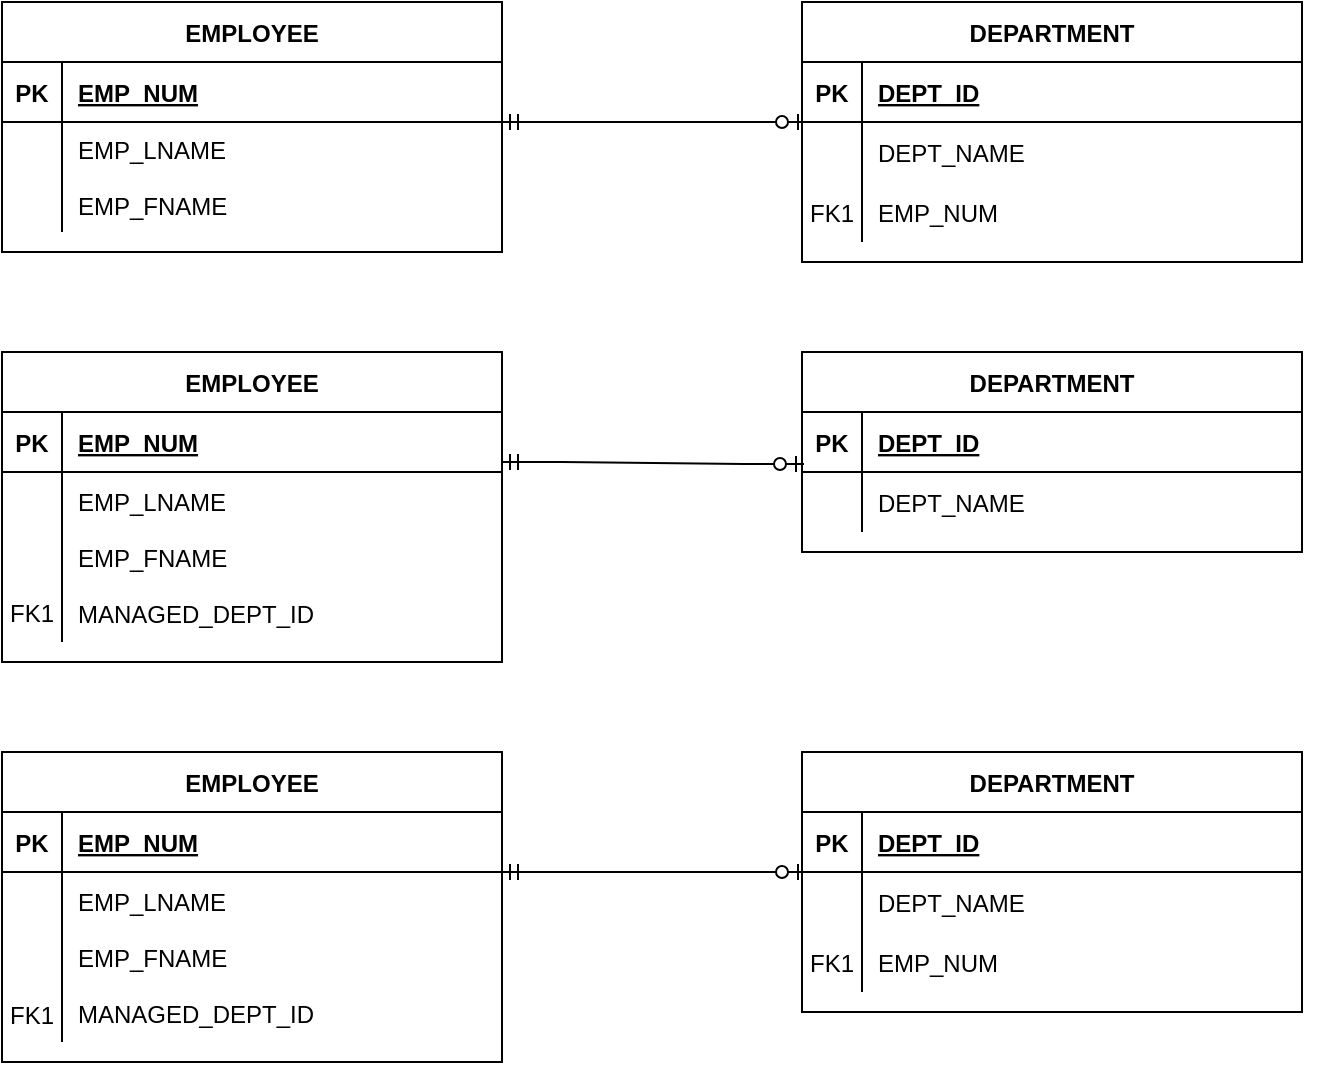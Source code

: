 <mxfile version="26.0.9">
  <diagram id="R2lEEEUBdFMjLlhIrx00" name="Page-1">
    <mxGraphModel dx="1114" dy="727" grid="1" gridSize="10" guides="1" tooltips="1" connect="1" arrows="1" fold="1" page="1" pageScale="1" pageWidth="850" pageHeight="1100" math="0" shadow="0" extFonts="Permanent Marker^https://fonts.googleapis.com/css?family=Permanent+Marker">
      <root>
        <mxCell id="0" />
        <mxCell id="1" parent="0" />
        <mxCell id="kVMNl3yVygqnErWQ4cMG-47" value="" style="group" parent="1" vertex="1" connectable="0">
          <mxGeometry x="120" y="310" width="660" height="155" as="geometry" />
        </mxCell>
        <mxCell id="kVMNl3yVygqnErWQ4cMG-25" value="DEPARTMENT" style="shape=table;startSize=30;container=1;collapsible=1;childLayout=tableLayout;fixedRows=1;rowLines=0;fontStyle=1;align=center;resizeLast=1;" parent="kVMNl3yVygqnErWQ4cMG-47" vertex="1">
          <mxGeometry x="400" width="250" height="100" as="geometry" />
        </mxCell>
        <mxCell id="kVMNl3yVygqnErWQ4cMG-26" value="" style="shape=partialRectangle;collapsible=0;dropTarget=0;pointerEvents=0;fillColor=none;points=[[0,0.5],[1,0.5]];portConstraint=eastwest;top=0;left=0;right=0;bottom=1;" parent="kVMNl3yVygqnErWQ4cMG-25" vertex="1">
          <mxGeometry y="30" width="250" height="30" as="geometry" />
        </mxCell>
        <mxCell id="kVMNl3yVygqnErWQ4cMG-27" value="PK" style="shape=partialRectangle;overflow=hidden;connectable=0;fillColor=none;top=0;left=0;bottom=0;right=0;fontStyle=1;" parent="kVMNl3yVygqnErWQ4cMG-26" vertex="1">
          <mxGeometry width="30" height="30" as="geometry">
            <mxRectangle width="30" height="30" as="alternateBounds" />
          </mxGeometry>
        </mxCell>
        <mxCell id="kVMNl3yVygqnErWQ4cMG-28" value="DEPT_ID" style="shape=partialRectangle;overflow=hidden;connectable=0;fillColor=none;top=0;left=0;bottom=0;right=0;align=left;spacingLeft=6;fontStyle=5;" parent="kVMNl3yVygqnErWQ4cMG-26" vertex="1">
          <mxGeometry x="30" width="220" height="30" as="geometry">
            <mxRectangle width="220" height="30" as="alternateBounds" />
          </mxGeometry>
        </mxCell>
        <mxCell id="kVMNl3yVygqnErWQ4cMG-29" value="" style="shape=partialRectangle;collapsible=0;dropTarget=0;pointerEvents=0;fillColor=none;points=[[0,0.5],[1,0.5]];portConstraint=eastwest;top=0;left=0;right=0;bottom=0;" parent="kVMNl3yVygqnErWQ4cMG-25" vertex="1">
          <mxGeometry y="60" width="250" height="30" as="geometry" />
        </mxCell>
        <mxCell id="kVMNl3yVygqnErWQ4cMG-30" value="" style="shape=partialRectangle;overflow=hidden;connectable=0;fillColor=none;top=0;left=0;bottom=0;right=0;" parent="kVMNl3yVygqnErWQ4cMG-29" vertex="1">
          <mxGeometry width="30" height="30" as="geometry">
            <mxRectangle width="30" height="30" as="alternateBounds" />
          </mxGeometry>
        </mxCell>
        <mxCell id="kVMNl3yVygqnErWQ4cMG-31" value="DEPT_NAME" style="shape=partialRectangle;overflow=hidden;connectable=0;fillColor=none;top=0;left=0;bottom=0;right=0;align=left;spacingLeft=6;" parent="kVMNl3yVygqnErWQ4cMG-29" vertex="1">
          <mxGeometry x="30" width="220" height="30" as="geometry">
            <mxRectangle width="220" height="30" as="alternateBounds" />
          </mxGeometry>
        </mxCell>
        <mxCell id="kVMNl3yVygqnErWQ4cMG-35" value="EMPLOYEE" style="shape=table;startSize=30;container=1;collapsible=1;childLayout=tableLayout;fixedRows=1;rowLines=0;fontStyle=1;align=center;resizeLast=1;" parent="kVMNl3yVygqnErWQ4cMG-47" vertex="1">
          <mxGeometry width="250" height="155" as="geometry" />
        </mxCell>
        <mxCell id="kVMNl3yVygqnErWQ4cMG-36" value="" style="shape=partialRectangle;collapsible=0;dropTarget=0;pointerEvents=0;fillColor=none;points=[[0,0.5],[1,0.5]];portConstraint=eastwest;top=0;left=0;right=0;bottom=1;" parent="kVMNl3yVygqnErWQ4cMG-35" vertex="1">
          <mxGeometry y="30" width="250" height="30" as="geometry" />
        </mxCell>
        <mxCell id="kVMNl3yVygqnErWQ4cMG-37" value="PK" style="shape=partialRectangle;overflow=hidden;connectable=0;fillColor=none;top=0;left=0;bottom=0;right=0;fontStyle=1;" parent="kVMNl3yVygqnErWQ4cMG-36" vertex="1">
          <mxGeometry width="30" height="30" as="geometry">
            <mxRectangle width="30" height="30" as="alternateBounds" />
          </mxGeometry>
        </mxCell>
        <mxCell id="kVMNl3yVygqnErWQ4cMG-38" value="EMP_NUM" style="shape=partialRectangle;overflow=hidden;connectable=0;fillColor=none;top=0;left=0;bottom=0;right=0;align=left;spacingLeft=6;fontStyle=5;" parent="kVMNl3yVygqnErWQ4cMG-36" vertex="1">
          <mxGeometry x="30" width="220" height="30" as="geometry">
            <mxRectangle width="220" height="30" as="alternateBounds" />
          </mxGeometry>
        </mxCell>
        <mxCell id="kVMNl3yVygqnErWQ4cMG-39" value="" style="shape=partialRectangle;collapsible=0;dropTarget=0;pointerEvents=0;fillColor=none;points=[[0,0.5],[1,0.5]];portConstraint=eastwest;top=0;left=0;right=0;bottom=0;" parent="kVMNl3yVygqnErWQ4cMG-35" vertex="1">
          <mxGeometry y="60" width="250" height="85" as="geometry" />
        </mxCell>
        <mxCell id="kVMNl3yVygqnErWQ4cMG-40" value="" style="shape=partialRectangle;overflow=hidden;connectable=0;fillColor=none;top=0;left=0;bottom=0;right=0;" parent="kVMNl3yVygqnErWQ4cMG-39" vertex="1">
          <mxGeometry width="30" height="85" as="geometry">
            <mxRectangle width="30" height="85" as="alternateBounds" />
          </mxGeometry>
        </mxCell>
        <mxCell id="kVMNl3yVygqnErWQ4cMG-41" value="EMP_LNAME&#xa;&#xa;EMP_FNAME&#xa;&#xa;MANAGED_DEPT_ID" style="shape=partialRectangle;overflow=hidden;connectable=0;fillColor=none;top=0;left=0;bottom=0;right=0;align=left;spacingLeft=6;" parent="kVMNl3yVygqnErWQ4cMG-39" vertex="1">
          <mxGeometry x="30" width="220" height="85" as="geometry">
            <mxRectangle width="220" height="85" as="alternateBounds" />
          </mxGeometry>
        </mxCell>
        <mxCell id="kVMNl3yVygqnErWQ4cMG-43" value="FK1" style="shape=partialRectangle;overflow=hidden;connectable=0;fillColor=none;top=0;left=0;bottom=0;right=0;" parent="kVMNl3yVygqnErWQ4cMG-47" vertex="1">
          <mxGeometry y="115" width="30" height="30" as="geometry">
            <mxRectangle width="30" height="30" as="alternateBounds" />
          </mxGeometry>
        </mxCell>
        <mxCell id="kVMNl3yVygqnErWQ4cMG-46" value="" style="edgeStyle=entityRelationEdgeStyle;fontSize=12;html=1;endArrow=ERzeroToOne;startArrow=ERmandOne;rounded=0;entryX=0.004;entryY=0.867;entryDx=0;entryDy=0;entryPerimeter=0;" parent="kVMNl3yVygqnErWQ4cMG-47" target="kVMNl3yVygqnErWQ4cMG-26" edge="1">
          <mxGeometry width="100" height="100" relative="1" as="geometry">
            <mxPoint x="250" y="55" as="sourcePoint" />
            <mxPoint x="402" y="55" as="targetPoint" />
            <Array as="points">
              <mxPoint x="250" y="37.49" />
            </Array>
          </mxGeometry>
        </mxCell>
        <mxCell id="kVMNl3yVygqnErWQ4cMG-48" value="" style="group" parent="1" vertex="1" connectable="0">
          <mxGeometry x="120" y="510" width="650" height="155" as="geometry" />
        </mxCell>
        <mxCell id="kVMNl3yVygqnErWQ4cMG-6" value="DEPARTMENT" style="shape=table;startSize=30;container=1;collapsible=1;childLayout=tableLayout;fixedRows=1;rowLines=0;fontStyle=1;align=center;resizeLast=1;" parent="kVMNl3yVygqnErWQ4cMG-48" vertex="1">
          <mxGeometry x="400" width="250" height="130" as="geometry" />
        </mxCell>
        <mxCell id="kVMNl3yVygqnErWQ4cMG-7" value="" style="shape=partialRectangle;collapsible=0;dropTarget=0;pointerEvents=0;fillColor=none;points=[[0,0.5],[1,0.5]];portConstraint=eastwest;top=0;left=0;right=0;bottom=1;" parent="kVMNl3yVygqnErWQ4cMG-6" vertex="1">
          <mxGeometry y="30" width="250" height="30" as="geometry" />
        </mxCell>
        <mxCell id="kVMNl3yVygqnErWQ4cMG-8" value="PK" style="shape=partialRectangle;overflow=hidden;connectable=0;fillColor=none;top=0;left=0;bottom=0;right=0;fontStyle=1;" parent="kVMNl3yVygqnErWQ4cMG-7" vertex="1">
          <mxGeometry width="30" height="30" as="geometry">
            <mxRectangle width="30" height="30" as="alternateBounds" />
          </mxGeometry>
        </mxCell>
        <mxCell id="kVMNl3yVygqnErWQ4cMG-9" value="DEPT_ID" style="shape=partialRectangle;overflow=hidden;connectable=0;fillColor=none;top=0;left=0;bottom=0;right=0;align=left;spacingLeft=6;fontStyle=5;" parent="kVMNl3yVygqnErWQ4cMG-7" vertex="1">
          <mxGeometry x="30" width="220" height="30" as="geometry">
            <mxRectangle width="220" height="30" as="alternateBounds" />
          </mxGeometry>
        </mxCell>
        <mxCell id="kVMNl3yVygqnErWQ4cMG-10" value="" style="shape=partialRectangle;collapsible=0;dropTarget=0;pointerEvents=0;fillColor=none;points=[[0,0.5],[1,0.5]];portConstraint=eastwest;top=0;left=0;right=0;bottom=0;" parent="kVMNl3yVygqnErWQ4cMG-6" vertex="1">
          <mxGeometry y="60" width="250" height="30" as="geometry" />
        </mxCell>
        <mxCell id="kVMNl3yVygqnErWQ4cMG-11" value="" style="shape=partialRectangle;overflow=hidden;connectable=0;fillColor=none;top=0;left=0;bottom=0;right=0;" parent="kVMNl3yVygqnErWQ4cMG-10" vertex="1">
          <mxGeometry width="30" height="30" as="geometry">
            <mxRectangle width="30" height="30" as="alternateBounds" />
          </mxGeometry>
        </mxCell>
        <mxCell id="kVMNl3yVygqnErWQ4cMG-12" value="DEPT_NAME" style="shape=partialRectangle;overflow=hidden;connectable=0;fillColor=none;top=0;left=0;bottom=0;right=0;align=left;spacingLeft=6;" parent="kVMNl3yVygqnErWQ4cMG-10" vertex="1">
          <mxGeometry x="30" width="220" height="30" as="geometry">
            <mxRectangle width="220" height="30" as="alternateBounds" />
          </mxGeometry>
        </mxCell>
        <mxCell id="kVMNl3yVygqnErWQ4cMG-13" value="" style="shape=partialRectangle;collapsible=0;dropTarget=0;pointerEvents=0;fillColor=none;points=[[0,0.5],[1,0.5]];portConstraint=eastwest;top=0;left=0;right=0;bottom=0;" parent="kVMNl3yVygqnErWQ4cMG-6" vertex="1">
          <mxGeometry y="90" width="250" height="30" as="geometry" />
        </mxCell>
        <mxCell id="kVMNl3yVygqnErWQ4cMG-14" value="FK1" style="shape=partialRectangle;overflow=hidden;connectable=0;fillColor=none;top=0;left=0;bottom=0;right=0;" parent="kVMNl3yVygqnErWQ4cMG-13" vertex="1">
          <mxGeometry width="30" height="30" as="geometry">
            <mxRectangle width="30" height="30" as="alternateBounds" />
          </mxGeometry>
        </mxCell>
        <mxCell id="kVMNl3yVygqnErWQ4cMG-15" value="EMP_NUM" style="shape=partialRectangle;overflow=hidden;connectable=0;fillColor=none;top=0;left=0;bottom=0;right=0;align=left;spacingLeft=6;" parent="kVMNl3yVygqnErWQ4cMG-13" vertex="1">
          <mxGeometry x="30" width="220" height="30" as="geometry">
            <mxRectangle width="220" height="30" as="alternateBounds" />
          </mxGeometry>
        </mxCell>
        <mxCell id="kVMNl3yVygqnErWQ4cMG-16" value="EMPLOYEE" style="shape=table;startSize=30;container=1;collapsible=1;childLayout=tableLayout;fixedRows=1;rowLines=0;fontStyle=1;align=center;resizeLast=1;" parent="kVMNl3yVygqnErWQ4cMG-48" vertex="1">
          <mxGeometry width="250" height="155" as="geometry" />
        </mxCell>
        <mxCell id="kVMNl3yVygqnErWQ4cMG-17" value="" style="shape=partialRectangle;collapsible=0;dropTarget=0;pointerEvents=0;fillColor=none;points=[[0,0.5],[1,0.5]];portConstraint=eastwest;top=0;left=0;right=0;bottom=1;" parent="kVMNl3yVygqnErWQ4cMG-16" vertex="1">
          <mxGeometry y="30" width="250" height="30" as="geometry" />
        </mxCell>
        <mxCell id="kVMNl3yVygqnErWQ4cMG-18" value="PK" style="shape=partialRectangle;overflow=hidden;connectable=0;fillColor=none;top=0;left=0;bottom=0;right=0;fontStyle=1;" parent="kVMNl3yVygqnErWQ4cMG-17" vertex="1">
          <mxGeometry width="30" height="30" as="geometry">
            <mxRectangle width="30" height="30" as="alternateBounds" />
          </mxGeometry>
        </mxCell>
        <mxCell id="kVMNl3yVygqnErWQ4cMG-19" value="EMP_NUM" style="shape=partialRectangle;overflow=hidden;connectable=0;fillColor=none;top=0;left=0;bottom=0;right=0;align=left;spacingLeft=6;fontStyle=5;" parent="kVMNl3yVygqnErWQ4cMG-17" vertex="1">
          <mxGeometry x="30" width="220" height="30" as="geometry">
            <mxRectangle width="220" height="30" as="alternateBounds" />
          </mxGeometry>
        </mxCell>
        <mxCell id="kVMNl3yVygqnErWQ4cMG-20" value="" style="shape=partialRectangle;collapsible=0;dropTarget=0;pointerEvents=0;fillColor=none;points=[[0,0.5],[1,0.5]];portConstraint=eastwest;top=0;left=0;right=0;bottom=0;" parent="kVMNl3yVygqnErWQ4cMG-16" vertex="1">
          <mxGeometry y="60" width="250" height="85" as="geometry" />
        </mxCell>
        <mxCell id="kVMNl3yVygqnErWQ4cMG-21" value="" style="shape=partialRectangle;overflow=hidden;connectable=0;fillColor=none;top=0;left=0;bottom=0;right=0;" parent="kVMNl3yVygqnErWQ4cMG-20" vertex="1">
          <mxGeometry width="30" height="85" as="geometry">
            <mxRectangle width="30" height="85" as="alternateBounds" />
          </mxGeometry>
        </mxCell>
        <mxCell id="kVMNl3yVygqnErWQ4cMG-22" value="EMP_LNAME&#xa;&#xa;EMP_FNAME&#xa;&#xa;MANAGED_DEPT_ID" style="shape=partialRectangle;overflow=hidden;connectable=0;fillColor=none;top=0;left=0;bottom=0;right=0;align=left;spacingLeft=6;" parent="kVMNl3yVygqnErWQ4cMG-20" vertex="1">
          <mxGeometry x="30" width="220" height="85" as="geometry">
            <mxRectangle width="220" height="85" as="alternateBounds" />
          </mxGeometry>
        </mxCell>
        <mxCell id="kVMNl3yVygqnErWQ4cMG-23" value="" style="edgeStyle=entityRelationEdgeStyle;fontSize=12;html=1;endArrow=ERzeroToOne;startArrow=ERmandOne;rounded=0;exitX=1;exitY=0;exitDx=0;exitDy=0;entryX=0.008;entryY=1;entryDx=0;entryDy=0;entryPerimeter=0;exitPerimeter=0;" parent="kVMNl3yVygqnErWQ4cMG-48" source="kVMNl3yVygqnErWQ4cMG-20" target="kVMNl3yVygqnErWQ4cMG-7" edge="1">
          <mxGeometry width="100" height="100" relative="1" as="geometry">
            <mxPoint x="250" y="52.49" as="sourcePoint" />
            <mxPoint x="399" y="47.51" as="targetPoint" />
            <Array as="points">
              <mxPoint x="250" y="42.49" />
            </Array>
          </mxGeometry>
        </mxCell>
        <mxCell id="kVMNl3yVygqnErWQ4cMG-24" value="FK1" style="shape=partialRectangle;overflow=hidden;connectable=0;fillColor=none;top=0;left=0;bottom=0;right=0;" parent="kVMNl3yVygqnErWQ4cMG-48" vertex="1">
          <mxGeometry y="116" width="30" height="30" as="geometry">
            <mxRectangle width="30" height="30" as="alternateBounds" />
          </mxGeometry>
        </mxCell>
        <mxCell id="kVMNl3yVygqnErWQ4cMG-49" value="" style="group" parent="1" vertex="1" connectable="0">
          <mxGeometry x="120" y="135" width="650" height="130" as="geometry" />
        </mxCell>
        <mxCell id="C-vyLk0tnHw3VtMMgP7b-2" value="DEPARTMENT" style="shape=table;startSize=30;container=1;collapsible=1;childLayout=tableLayout;fixedRows=1;rowLines=0;fontStyle=1;align=center;resizeLast=1;" parent="kVMNl3yVygqnErWQ4cMG-49" vertex="1">
          <mxGeometry x="400" width="250" height="130" as="geometry" />
        </mxCell>
        <mxCell id="C-vyLk0tnHw3VtMMgP7b-3" value="" style="shape=partialRectangle;collapsible=0;dropTarget=0;pointerEvents=0;fillColor=none;points=[[0,0.5],[1,0.5]];portConstraint=eastwest;top=0;left=0;right=0;bottom=1;" parent="C-vyLk0tnHw3VtMMgP7b-2" vertex="1">
          <mxGeometry y="30" width="250" height="30" as="geometry" />
        </mxCell>
        <mxCell id="C-vyLk0tnHw3VtMMgP7b-4" value="PK" style="shape=partialRectangle;overflow=hidden;connectable=0;fillColor=none;top=0;left=0;bottom=0;right=0;fontStyle=1;" parent="C-vyLk0tnHw3VtMMgP7b-3" vertex="1">
          <mxGeometry width="30" height="30" as="geometry">
            <mxRectangle width="30" height="30" as="alternateBounds" />
          </mxGeometry>
        </mxCell>
        <mxCell id="C-vyLk0tnHw3VtMMgP7b-5" value="DEPT_ID" style="shape=partialRectangle;overflow=hidden;connectable=0;fillColor=none;top=0;left=0;bottom=0;right=0;align=left;spacingLeft=6;fontStyle=5;" parent="C-vyLk0tnHw3VtMMgP7b-3" vertex="1">
          <mxGeometry x="30" width="220" height="30" as="geometry">
            <mxRectangle width="220" height="30" as="alternateBounds" />
          </mxGeometry>
        </mxCell>
        <mxCell id="C-vyLk0tnHw3VtMMgP7b-6" value="" style="shape=partialRectangle;collapsible=0;dropTarget=0;pointerEvents=0;fillColor=none;points=[[0,0.5],[1,0.5]];portConstraint=eastwest;top=0;left=0;right=0;bottom=0;" parent="C-vyLk0tnHw3VtMMgP7b-2" vertex="1">
          <mxGeometry y="60" width="250" height="30" as="geometry" />
        </mxCell>
        <mxCell id="C-vyLk0tnHw3VtMMgP7b-7" value="" style="shape=partialRectangle;overflow=hidden;connectable=0;fillColor=none;top=0;left=0;bottom=0;right=0;" parent="C-vyLk0tnHw3VtMMgP7b-6" vertex="1">
          <mxGeometry width="30" height="30" as="geometry">
            <mxRectangle width="30" height="30" as="alternateBounds" />
          </mxGeometry>
        </mxCell>
        <mxCell id="C-vyLk0tnHw3VtMMgP7b-8" value="DEPT_NAME" style="shape=partialRectangle;overflow=hidden;connectable=0;fillColor=none;top=0;left=0;bottom=0;right=0;align=left;spacingLeft=6;" parent="C-vyLk0tnHw3VtMMgP7b-6" vertex="1">
          <mxGeometry x="30" width="220" height="30" as="geometry">
            <mxRectangle width="220" height="30" as="alternateBounds" />
          </mxGeometry>
        </mxCell>
        <mxCell id="C-vyLk0tnHw3VtMMgP7b-9" value="" style="shape=partialRectangle;collapsible=0;dropTarget=0;pointerEvents=0;fillColor=none;points=[[0,0.5],[1,0.5]];portConstraint=eastwest;top=0;left=0;right=0;bottom=0;" parent="C-vyLk0tnHw3VtMMgP7b-2" vertex="1">
          <mxGeometry y="90" width="250" height="30" as="geometry" />
        </mxCell>
        <mxCell id="C-vyLk0tnHw3VtMMgP7b-10" value="FK1" style="shape=partialRectangle;overflow=hidden;connectable=0;fillColor=none;top=0;left=0;bottom=0;right=0;" parent="C-vyLk0tnHw3VtMMgP7b-9" vertex="1">
          <mxGeometry width="30" height="30" as="geometry">
            <mxRectangle width="30" height="30" as="alternateBounds" />
          </mxGeometry>
        </mxCell>
        <mxCell id="C-vyLk0tnHw3VtMMgP7b-11" value="EMP_NUM" style="shape=partialRectangle;overflow=hidden;connectable=0;fillColor=none;top=0;left=0;bottom=0;right=0;align=left;spacingLeft=6;" parent="C-vyLk0tnHw3VtMMgP7b-9" vertex="1">
          <mxGeometry x="30" width="220" height="30" as="geometry">
            <mxRectangle width="220" height="30" as="alternateBounds" />
          </mxGeometry>
        </mxCell>
        <mxCell id="C-vyLk0tnHw3VtMMgP7b-23" value="EMPLOYEE" style="shape=table;startSize=30;container=1;collapsible=1;childLayout=tableLayout;fixedRows=1;rowLines=0;fontStyle=1;align=center;resizeLast=1;" parent="kVMNl3yVygqnErWQ4cMG-49" vertex="1">
          <mxGeometry width="250" height="125" as="geometry">
            <mxRectangle x="120" y="135" width="110" height="30" as="alternateBounds" />
          </mxGeometry>
        </mxCell>
        <mxCell id="C-vyLk0tnHw3VtMMgP7b-24" value="" style="shape=partialRectangle;collapsible=0;dropTarget=0;pointerEvents=0;fillColor=none;points=[[0,0.5],[1,0.5]];portConstraint=eastwest;top=0;left=0;right=0;bottom=1;" parent="C-vyLk0tnHw3VtMMgP7b-23" vertex="1">
          <mxGeometry y="30" width="250" height="30" as="geometry" />
        </mxCell>
        <mxCell id="C-vyLk0tnHw3VtMMgP7b-25" value="PK" style="shape=partialRectangle;overflow=hidden;connectable=0;fillColor=none;top=0;left=0;bottom=0;right=0;fontStyle=1;" parent="C-vyLk0tnHw3VtMMgP7b-24" vertex="1">
          <mxGeometry width="30" height="30" as="geometry">
            <mxRectangle width="30" height="30" as="alternateBounds" />
          </mxGeometry>
        </mxCell>
        <mxCell id="C-vyLk0tnHw3VtMMgP7b-26" value="EMP_NUM" style="shape=partialRectangle;overflow=hidden;connectable=0;fillColor=none;top=0;left=0;bottom=0;right=0;align=left;spacingLeft=6;fontStyle=5;" parent="C-vyLk0tnHw3VtMMgP7b-24" vertex="1">
          <mxGeometry x="30" width="220" height="30" as="geometry">
            <mxRectangle width="220" height="30" as="alternateBounds" />
          </mxGeometry>
        </mxCell>
        <mxCell id="C-vyLk0tnHw3VtMMgP7b-27" value="" style="shape=partialRectangle;collapsible=0;dropTarget=0;pointerEvents=0;fillColor=none;points=[[0,0.5],[1,0.5]];portConstraint=eastwest;top=0;left=0;right=0;bottom=0;" parent="C-vyLk0tnHw3VtMMgP7b-23" vertex="1">
          <mxGeometry y="60" width="250" height="55" as="geometry" />
        </mxCell>
        <mxCell id="C-vyLk0tnHw3VtMMgP7b-28" value="" style="shape=partialRectangle;overflow=hidden;connectable=0;fillColor=none;top=0;left=0;bottom=0;right=0;" parent="C-vyLk0tnHw3VtMMgP7b-27" vertex="1">
          <mxGeometry width="30" height="55" as="geometry">
            <mxRectangle width="30" height="55" as="alternateBounds" />
          </mxGeometry>
        </mxCell>
        <mxCell id="C-vyLk0tnHw3VtMMgP7b-29" value="EMP_LNAME&#xa;&#xa;EMP_FNAME" style="shape=partialRectangle;overflow=hidden;connectable=0;fillColor=none;top=0;left=0;bottom=0;right=0;align=left;spacingLeft=6;" parent="C-vyLk0tnHw3VtMMgP7b-27" vertex="1">
          <mxGeometry x="30" width="220" height="55" as="geometry">
            <mxRectangle width="220" height="55" as="alternateBounds" />
          </mxGeometry>
        </mxCell>
        <mxCell id="kVMNl3yVygqnErWQ4cMG-5" value="" style="edgeStyle=entityRelationEdgeStyle;fontSize=12;html=1;endArrow=ERzeroToOne;startArrow=ERmandOne;rounded=0;exitX=1;exitY=0;exitDx=0;exitDy=0;entryX=0.008;entryY=1;entryDx=0;entryDy=0;entryPerimeter=0;exitPerimeter=0;" parent="kVMNl3yVygqnErWQ4cMG-49" source="C-vyLk0tnHw3VtMMgP7b-27" target="C-vyLk0tnHw3VtMMgP7b-3" edge="1">
          <mxGeometry width="100" height="100" relative="1" as="geometry">
            <mxPoint x="250" y="52.49" as="sourcePoint" />
            <mxPoint x="399" y="47.51" as="targetPoint" />
            <Array as="points">
              <mxPoint x="250" y="42.49" />
            </Array>
          </mxGeometry>
        </mxCell>
      </root>
    </mxGraphModel>
  </diagram>
</mxfile>
